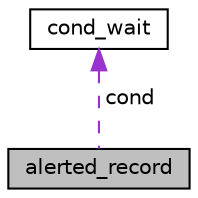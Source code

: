 digraph G
{
  edge [fontname="Helvetica",fontsize="10",labelfontname="Helvetica",labelfontsize="10"];
  node [fontname="Helvetica",fontsize="10",shape=record];
  Node1 [label="alerted_record",height=0.2,width=0.4,color="black", fillcolor="grey75", style="filled" fontcolor="black"];
  Node2 -> Node1 [dir="back",color="darkorchid3",fontsize="10",style="dashed",label=" cond" ,fontname="Helvetica"];
  Node2 [label="cond_wait",height=0.2,width=0.4,color="black", fillcolor="white", style="filled",URL="$structcond__wait.html"];
}
